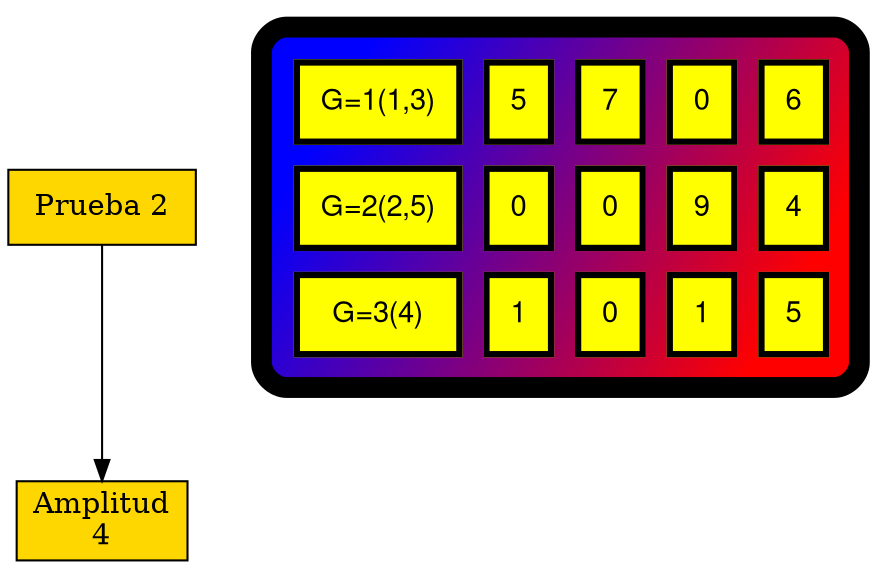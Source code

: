 
digraph G {
subgraph {
nodo_00[label=" Prueba 2 ",fontcolor="#000000",fillcolor=gold, style=filled,shape=box];
nodo_01_left[label="Amplitud\n4",fontcolor="#000000",fillcolor=gold, style=filled,shape=box];
nodo_00 -> nodo_01_left;
}

fontname="Helvetica,Arial,sans-serif"
node [fontname="Helvetica,Arial,sans-serif"]
edge [fontname="Helvetica,Arial,sans-serif"]
a0 [shape=none label=<
<TABLE border="10" cellspacing="10" cellpadding="10" style="rounded" bgcolor="blue:red" gradientangle="315">
      <TR><TD border="3"  bgcolor="yellow" gradientangle="315">G=1(1,3)</TD>
<TD border="3"  bgcolor="yellow" gradientangle="315">5</TD>
<TD border="3"  bgcolor="yellow" gradientangle="315">7</TD>
<TD border="3"  bgcolor="yellow" gradientangle="315">0</TD>
<TD border="3"  bgcolor="yellow" gradientangle="315">6</TD>
</TR>
<TR><TD border="3"  bgcolor="yellow" gradientangle="315">G=2(2,5)</TD>
<TD border="3"  bgcolor="yellow" gradientangle="315">0</TD>
<TD border="3"  bgcolor="yellow" gradientangle="315">0</TD>
<TD border="3"  bgcolor="yellow" gradientangle="315">9</TD>
<TD border="3"  bgcolor="yellow" gradientangle="315">4</TD>
</TR>
<TR><TD border="3"  bgcolor="yellow" gradientangle="315">G=3(4)</TD>
<TD border="3"  bgcolor="yellow" gradientangle="315">1</TD>
<TD border="3"  bgcolor="yellow" gradientangle="315">0</TD>
<TD border="3"  bgcolor="yellow" gradientangle="315">1</TD>
<TD border="3"  bgcolor="yellow" gradientangle="315">5</TD>

</TR></TABLE>>];
}        
